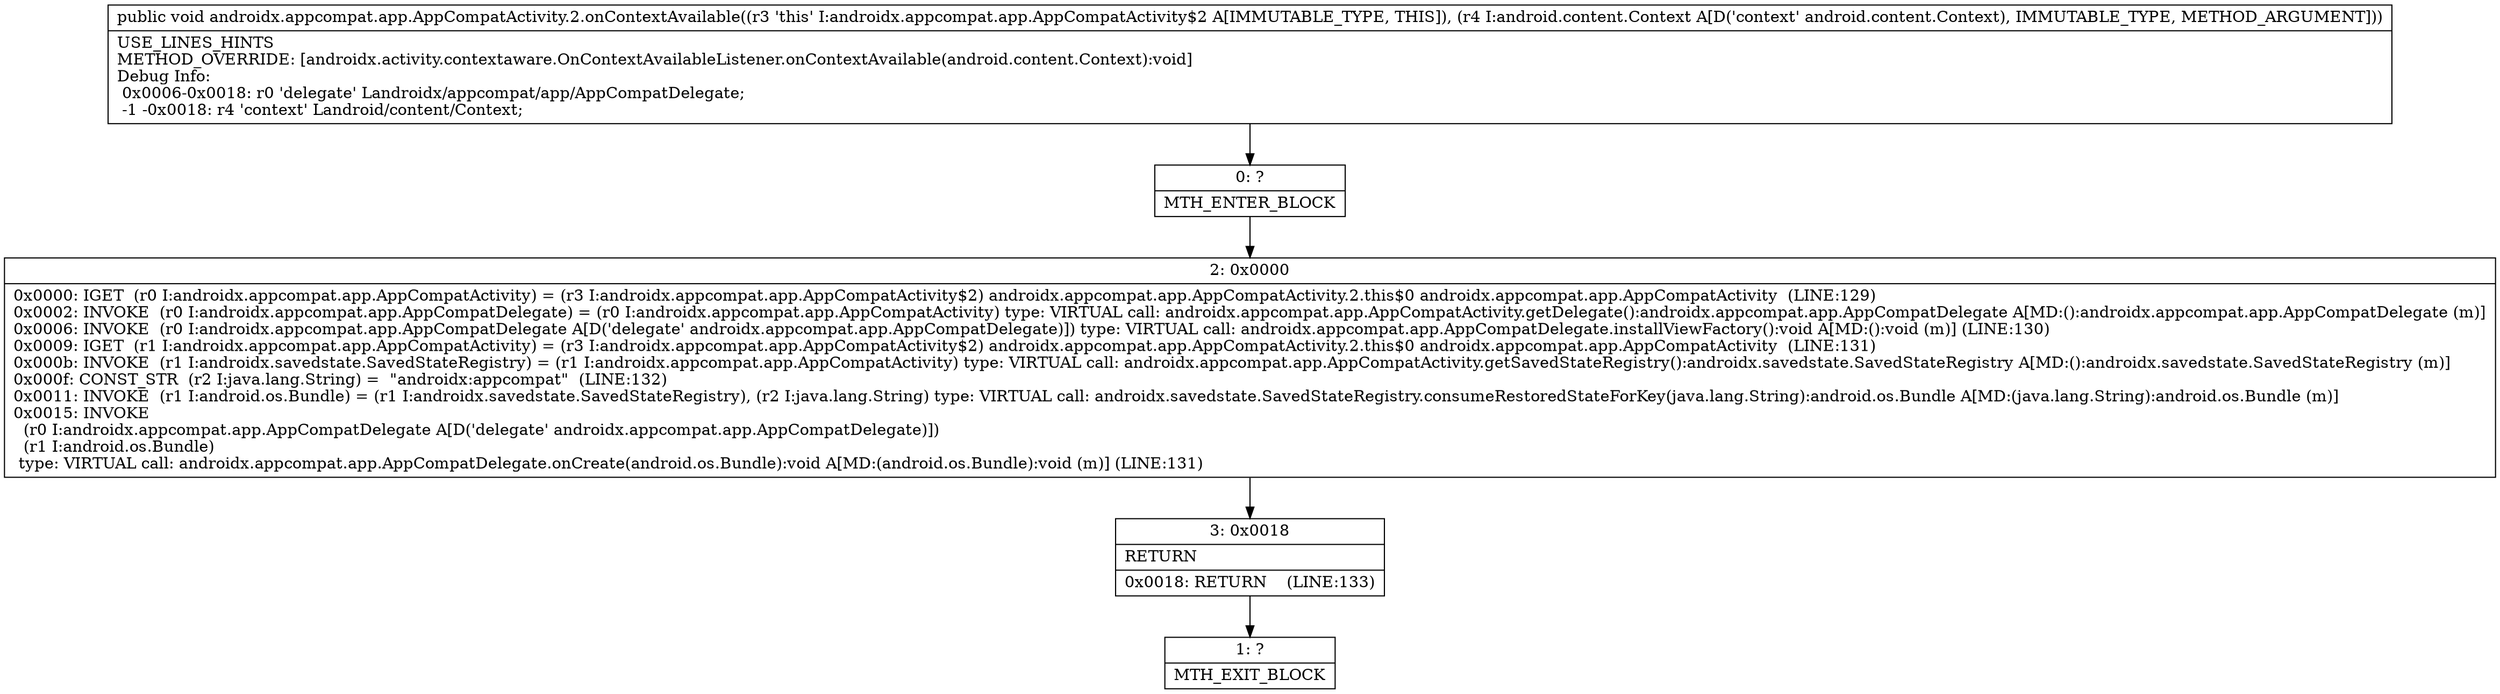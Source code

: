 digraph "CFG forandroidx.appcompat.app.AppCompatActivity.2.onContextAvailable(Landroid\/content\/Context;)V" {
Node_0 [shape=record,label="{0\:\ ?|MTH_ENTER_BLOCK\l}"];
Node_2 [shape=record,label="{2\:\ 0x0000|0x0000: IGET  (r0 I:androidx.appcompat.app.AppCompatActivity) = (r3 I:androidx.appcompat.app.AppCompatActivity$2) androidx.appcompat.app.AppCompatActivity.2.this$0 androidx.appcompat.app.AppCompatActivity  (LINE:129)\l0x0002: INVOKE  (r0 I:androidx.appcompat.app.AppCompatDelegate) = (r0 I:androidx.appcompat.app.AppCompatActivity) type: VIRTUAL call: androidx.appcompat.app.AppCompatActivity.getDelegate():androidx.appcompat.app.AppCompatDelegate A[MD:():androidx.appcompat.app.AppCompatDelegate (m)]\l0x0006: INVOKE  (r0 I:androidx.appcompat.app.AppCompatDelegate A[D('delegate' androidx.appcompat.app.AppCompatDelegate)]) type: VIRTUAL call: androidx.appcompat.app.AppCompatDelegate.installViewFactory():void A[MD:():void (m)] (LINE:130)\l0x0009: IGET  (r1 I:androidx.appcompat.app.AppCompatActivity) = (r3 I:androidx.appcompat.app.AppCompatActivity$2) androidx.appcompat.app.AppCompatActivity.2.this$0 androidx.appcompat.app.AppCompatActivity  (LINE:131)\l0x000b: INVOKE  (r1 I:androidx.savedstate.SavedStateRegistry) = (r1 I:androidx.appcompat.app.AppCompatActivity) type: VIRTUAL call: androidx.appcompat.app.AppCompatActivity.getSavedStateRegistry():androidx.savedstate.SavedStateRegistry A[MD:():androidx.savedstate.SavedStateRegistry (m)]\l0x000f: CONST_STR  (r2 I:java.lang.String) =  \"androidx:appcompat\"  (LINE:132)\l0x0011: INVOKE  (r1 I:android.os.Bundle) = (r1 I:androidx.savedstate.SavedStateRegistry), (r2 I:java.lang.String) type: VIRTUAL call: androidx.savedstate.SavedStateRegistry.consumeRestoredStateForKey(java.lang.String):android.os.Bundle A[MD:(java.lang.String):android.os.Bundle (m)]\l0x0015: INVOKE  \l  (r0 I:androidx.appcompat.app.AppCompatDelegate A[D('delegate' androidx.appcompat.app.AppCompatDelegate)])\l  (r1 I:android.os.Bundle)\l type: VIRTUAL call: androidx.appcompat.app.AppCompatDelegate.onCreate(android.os.Bundle):void A[MD:(android.os.Bundle):void (m)] (LINE:131)\l}"];
Node_3 [shape=record,label="{3\:\ 0x0018|RETURN\l|0x0018: RETURN    (LINE:133)\l}"];
Node_1 [shape=record,label="{1\:\ ?|MTH_EXIT_BLOCK\l}"];
MethodNode[shape=record,label="{public void androidx.appcompat.app.AppCompatActivity.2.onContextAvailable((r3 'this' I:androidx.appcompat.app.AppCompatActivity$2 A[IMMUTABLE_TYPE, THIS]), (r4 I:android.content.Context A[D('context' android.content.Context), IMMUTABLE_TYPE, METHOD_ARGUMENT]))  | USE_LINES_HINTS\lMETHOD_OVERRIDE: [androidx.activity.contextaware.OnContextAvailableListener.onContextAvailable(android.content.Context):void]\lDebug Info:\l  0x0006\-0x0018: r0 'delegate' Landroidx\/appcompat\/app\/AppCompatDelegate;\l  \-1 \-0x0018: r4 'context' Landroid\/content\/Context;\l}"];
MethodNode -> Node_0;Node_0 -> Node_2;
Node_2 -> Node_3;
Node_3 -> Node_1;
}

